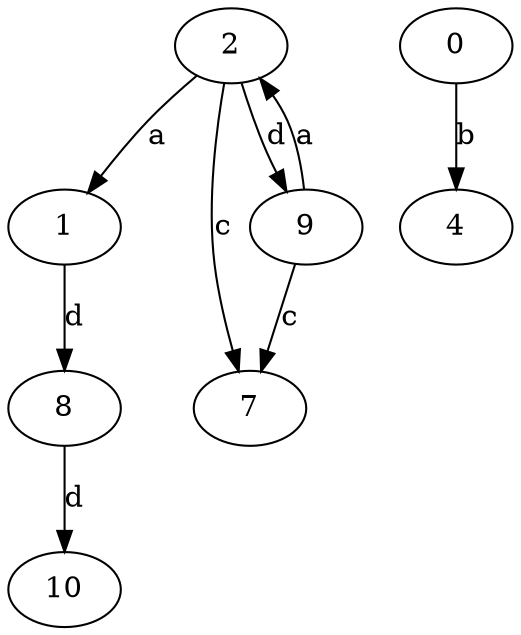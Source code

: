 strict digraph  {
1;
2;
0;
4;
7;
8;
9;
10;
1 -> 8  [label=d];
2 -> 1  [label=a];
2 -> 7  [label=c];
2 -> 9  [label=d];
0 -> 4  [label=b];
8 -> 10  [label=d];
9 -> 2  [label=a];
9 -> 7  [label=c];
}
